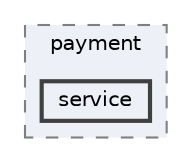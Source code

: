 digraph "repository/brm-payment/src/test/java/com/sterlite/cal/brm/payment/service"
{
 // LATEX_PDF_SIZE
  bgcolor="transparent";
  edge [fontname=Helvetica,fontsize=10,labelfontname=Helvetica,labelfontsize=10];
  node [fontname=Helvetica,fontsize=10,shape=box,height=0.2,width=0.4];
  compound=true
  subgraph clusterdir_35f5f55eb84c99423481a54b4ae061c1 {
    graph [ bgcolor="#edf0f7", pencolor="grey50", label="payment", fontname=Helvetica,fontsize=10 style="filled,dashed", URL="dir_35f5f55eb84c99423481a54b4ae061c1.html",tooltip=""]
  dir_a3627a6a007708e263f715706a6ac999 [label="service", fillcolor="#edf0f7", color="grey25", style="filled,bold", URL="dir_a3627a6a007708e263f715706a6ac999.html",tooltip=""];
  }
}
